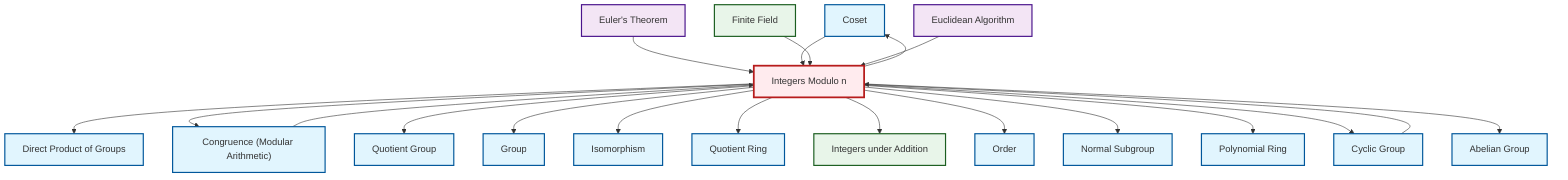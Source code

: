 graph TD
    classDef definition fill:#e1f5fe,stroke:#01579b,stroke-width:2px
    classDef theorem fill:#f3e5f5,stroke:#4a148c,stroke-width:2px
    classDef axiom fill:#fff3e0,stroke:#e65100,stroke-width:2px
    classDef example fill:#e8f5e9,stroke:#1b5e20,stroke-width:2px
    classDef current fill:#ffebee,stroke:#b71c1c,stroke-width:3px
    def-quotient-ring["Quotient Ring"]:::definition
    def-coset["Coset"]:::definition
    def-polynomial-ring["Polynomial Ring"]:::definition
    thm-euler["Euler's Theorem"]:::theorem
    def-isomorphism["Isomorphism"]:::definition
    def-cyclic-group["Cyclic Group"]:::definition
    ex-integers-addition["Integers under Addition"]:::example
    def-group["Group"]:::definition
    thm-euclidean-algorithm["Euclidean Algorithm"]:::theorem
    def-direct-product["Direct Product of Groups"]:::definition
    ex-finite-field["Finite Field"]:::example
    def-quotient-group["Quotient Group"]:::definition
    ex-quotient-integers-mod-n["Integers Modulo n"]:::example
    def-congruence["Congruence (Modular Arithmetic)"]:::definition
    def-normal-subgroup["Normal Subgroup"]:::definition
    def-order["Order"]:::definition
    def-abelian-group["Abelian Group"]:::definition
    ex-quotient-integers-mod-n --> def-direct-product
    ex-quotient-integers-mod-n --> def-congruence
    thm-euler --> ex-quotient-integers-mod-n
    def-coset --> ex-quotient-integers-mod-n
    ex-quotient-integers-mod-n --> def-quotient-group
    ex-quotient-integers-mod-n --> def-group
    ex-quotient-integers-mod-n --> def-coset
    ex-quotient-integers-mod-n --> def-isomorphism
    def-congruence --> ex-quotient-integers-mod-n
    ex-quotient-integers-mod-n --> def-quotient-ring
    ex-quotient-integers-mod-n --> ex-integers-addition
    ex-quotient-integers-mod-n --> def-order
    ex-quotient-integers-mod-n --> def-normal-subgroup
    ex-finite-field --> ex-quotient-integers-mod-n
    ex-quotient-integers-mod-n --> def-polynomial-ring
    ex-quotient-integers-mod-n --> def-cyclic-group
    thm-euclidean-algorithm --> ex-quotient-integers-mod-n
    ex-quotient-integers-mod-n --> def-abelian-group
    def-cyclic-group --> ex-quotient-integers-mod-n
    class ex-quotient-integers-mod-n current